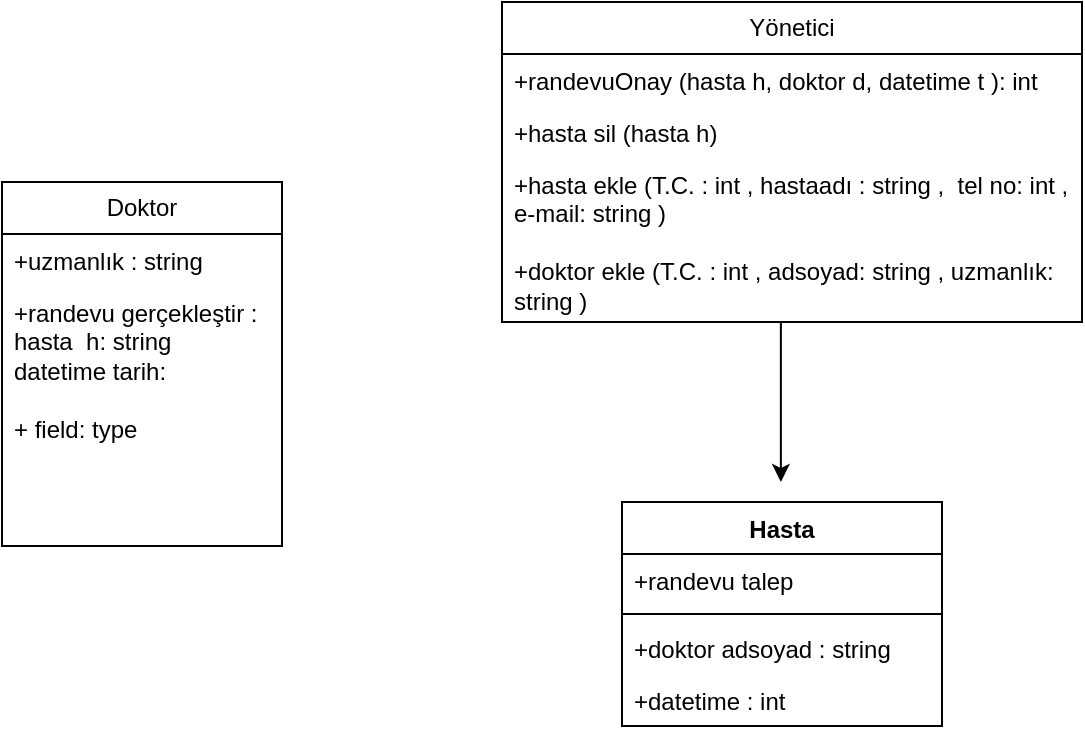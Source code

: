 <mxfile version="21.3.5" type="github">
  <diagram id="C5RBs43oDa-KdzZeNtuy" name="Page-1">
    <mxGraphModel dx="978" dy="588" grid="1" gridSize="10" guides="1" tooltips="1" connect="1" arrows="1" fold="1" page="1" pageScale="1" pageWidth="827" pageHeight="1169" math="0" shadow="0">
      <root>
        <mxCell id="WIyWlLk6GJQsqaUBKTNV-0" />
        <mxCell id="WIyWlLk6GJQsqaUBKTNV-1" parent="WIyWlLk6GJQsqaUBKTNV-0" />
        <mxCell id="b3V6v0z1Q5lJJDMRF1j--4" value="Yönetici" style="swimlane;fontStyle=0;childLayout=stackLayout;horizontal=1;startSize=26;fillColor=none;horizontalStack=0;resizeParent=1;resizeParentMax=0;resizeLast=0;collapsible=1;marginBottom=0;whiteSpace=wrap;html=1;" vertex="1" parent="WIyWlLk6GJQsqaUBKTNV-1">
          <mxGeometry x="290" y="190" width="290" height="160" as="geometry" />
        </mxCell>
        <mxCell id="b3V6v0z1Q5lJJDMRF1j--5" value="+randevuOnay (hasta h, doktor d, datetime t ): int" style="text;strokeColor=none;fillColor=none;align=left;verticalAlign=top;spacingLeft=4;spacingRight=4;overflow=hidden;rotatable=0;points=[[0,0.5],[1,0.5]];portConstraint=eastwest;whiteSpace=wrap;html=1;" vertex="1" parent="b3V6v0z1Q5lJJDMRF1j--4">
          <mxGeometry y="26" width="290" height="26" as="geometry" />
        </mxCell>
        <mxCell id="b3V6v0z1Q5lJJDMRF1j--6" value="+hasta sil (hasta h)&lt;br&gt;" style="text;strokeColor=none;fillColor=none;align=left;verticalAlign=top;spacingLeft=4;spacingRight=4;overflow=hidden;rotatable=0;points=[[0,0.5],[1,0.5]];portConstraint=eastwest;whiteSpace=wrap;html=1;" vertex="1" parent="b3V6v0z1Q5lJJDMRF1j--4">
          <mxGeometry y="52" width="290" height="26" as="geometry" />
        </mxCell>
        <mxCell id="b3V6v0z1Q5lJJDMRF1j--7" value="+hasta ekle (T.C. : int , hastaadı : string ,&amp;nbsp; tel no: int , e-mail: string )&lt;br&gt;&lt;br&gt;+doktor ekle (T.C. : int , adsoyad: string , uzmanlık: string )&lt;br&gt;&lt;br&gt;" style="text;strokeColor=none;fillColor=none;align=left;verticalAlign=top;spacingLeft=4;spacingRight=4;overflow=hidden;rotatable=0;points=[[0,0.5],[1,0.5]];portConstraint=eastwest;whiteSpace=wrap;html=1;" vertex="1" parent="b3V6v0z1Q5lJJDMRF1j--4">
          <mxGeometry y="78" width="290" height="82" as="geometry" />
        </mxCell>
        <mxCell id="b3V6v0z1Q5lJJDMRF1j--8" value="Hasta" style="swimlane;fontStyle=1;align=center;verticalAlign=top;childLayout=stackLayout;horizontal=1;startSize=26;horizontalStack=0;resizeParent=1;resizeParentMax=0;resizeLast=0;collapsible=1;marginBottom=0;whiteSpace=wrap;html=1;" vertex="1" parent="WIyWlLk6GJQsqaUBKTNV-1">
          <mxGeometry x="350" y="440" width="160" height="112" as="geometry" />
        </mxCell>
        <mxCell id="b3V6v0z1Q5lJJDMRF1j--9" value="+randevu talep" style="text;strokeColor=none;fillColor=none;align=left;verticalAlign=top;spacingLeft=4;spacingRight=4;overflow=hidden;rotatable=0;points=[[0,0.5],[1,0.5]];portConstraint=eastwest;whiteSpace=wrap;html=1;" vertex="1" parent="b3V6v0z1Q5lJJDMRF1j--8">
          <mxGeometry y="26" width="160" height="26" as="geometry" />
        </mxCell>
        <mxCell id="b3V6v0z1Q5lJJDMRF1j--10" value="" style="line;strokeWidth=1;fillColor=none;align=left;verticalAlign=middle;spacingTop=-1;spacingLeft=3;spacingRight=3;rotatable=0;labelPosition=right;points=[];portConstraint=eastwest;strokeColor=inherit;" vertex="1" parent="b3V6v0z1Q5lJJDMRF1j--8">
          <mxGeometry y="52" width="160" height="8" as="geometry" />
        </mxCell>
        <mxCell id="b3V6v0z1Q5lJJDMRF1j--11" value="+doktor adsoyad : string" style="text;strokeColor=none;fillColor=none;align=left;verticalAlign=top;spacingLeft=4;spacingRight=4;overflow=hidden;rotatable=0;points=[[0,0.5],[1,0.5]];portConstraint=eastwest;whiteSpace=wrap;html=1;" vertex="1" parent="b3V6v0z1Q5lJJDMRF1j--8">
          <mxGeometry y="60" width="160" height="26" as="geometry" />
        </mxCell>
        <mxCell id="b3V6v0z1Q5lJJDMRF1j--12" value="+datetime : int&lt;br&gt;" style="text;strokeColor=none;fillColor=none;align=left;verticalAlign=top;spacingLeft=4;spacingRight=4;overflow=hidden;rotatable=0;points=[[0,0.5],[1,0.5]];portConstraint=eastwest;whiteSpace=wrap;html=1;" vertex="1" parent="b3V6v0z1Q5lJJDMRF1j--8">
          <mxGeometry y="86" width="160" height="26" as="geometry" />
        </mxCell>
        <mxCell id="b3V6v0z1Q5lJJDMRF1j--15" value="" style="endArrow=classic;html=1;rounded=0;" edge="1" parent="WIyWlLk6GJQsqaUBKTNV-1">
          <mxGeometry width="50" height="50" relative="1" as="geometry">
            <mxPoint x="429.44" y="420" as="sourcePoint" />
            <mxPoint x="429.44" y="430" as="targetPoint" />
            <Array as="points">
              <mxPoint x="429.44" y="350" />
            </Array>
          </mxGeometry>
        </mxCell>
        <mxCell id="b3V6v0z1Q5lJJDMRF1j--19" value="Doktor" style="swimlane;fontStyle=0;childLayout=stackLayout;horizontal=1;startSize=26;fillColor=none;horizontalStack=0;resizeParent=1;resizeParentMax=0;resizeLast=0;collapsible=1;marginBottom=0;whiteSpace=wrap;html=1;" vertex="1" parent="WIyWlLk6GJQsqaUBKTNV-1">
          <mxGeometry x="40" y="280" width="140" height="182" as="geometry" />
        </mxCell>
        <mxCell id="b3V6v0z1Q5lJJDMRF1j--20" value="+uzmanlık : string" style="text;strokeColor=none;fillColor=none;align=left;verticalAlign=top;spacingLeft=4;spacingRight=4;overflow=hidden;rotatable=0;points=[[0,0.5],[1,0.5]];portConstraint=eastwest;whiteSpace=wrap;html=1;" vertex="1" parent="b3V6v0z1Q5lJJDMRF1j--19">
          <mxGeometry y="26" width="140" height="26" as="geometry" />
        </mxCell>
        <mxCell id="b3V6v0z1Q5lJJDMRF1j--21" value="+randevu gerçekleştir :&amp;nbsp;&lt;br&gt;hasta&amp;nbsp; h: string&lt;br&gt;datetime tarih:&amp;nbsp;" style="text;strokeColor=none;fillColor=none;align=left;verticalAlign=top;spacingLeft=4;spacingRight=4;overflow=hidden;rotatable=0;points=[[0,0.5],[1,0.5]];portConstraint=eastwest;whiteSpace=wrap;html=1;" vertex="1" parent="b3V6v0z1Q5lJJDMRF1j--19">
          <mxGeometry y="52" width="140" height="58" as="geometry" />
        </mxCell>
        <mxCell id="b3V6v0z1Q5lJJDMRF1j--22" value="+ field: type" style="text;strokeColor=none;fillColor=none;align=left;verticalAlign=top;spacingLeft=4;spacingRight=4;overflow=hidden;rotatable=0;points=[[0,0.5],[1,0.5]];portConstraint=eastwest;whiteSpace=wrap;html=1;" vertex="1" parent="b3V6v0z1Q5lJJDMRF1j--19">
          <mxGeometry y="110" width="140" height="72" as="geometry" />
        </mxCell>
      </root>
    </mxGraphModel>
  </diagram>
</mxfile>
